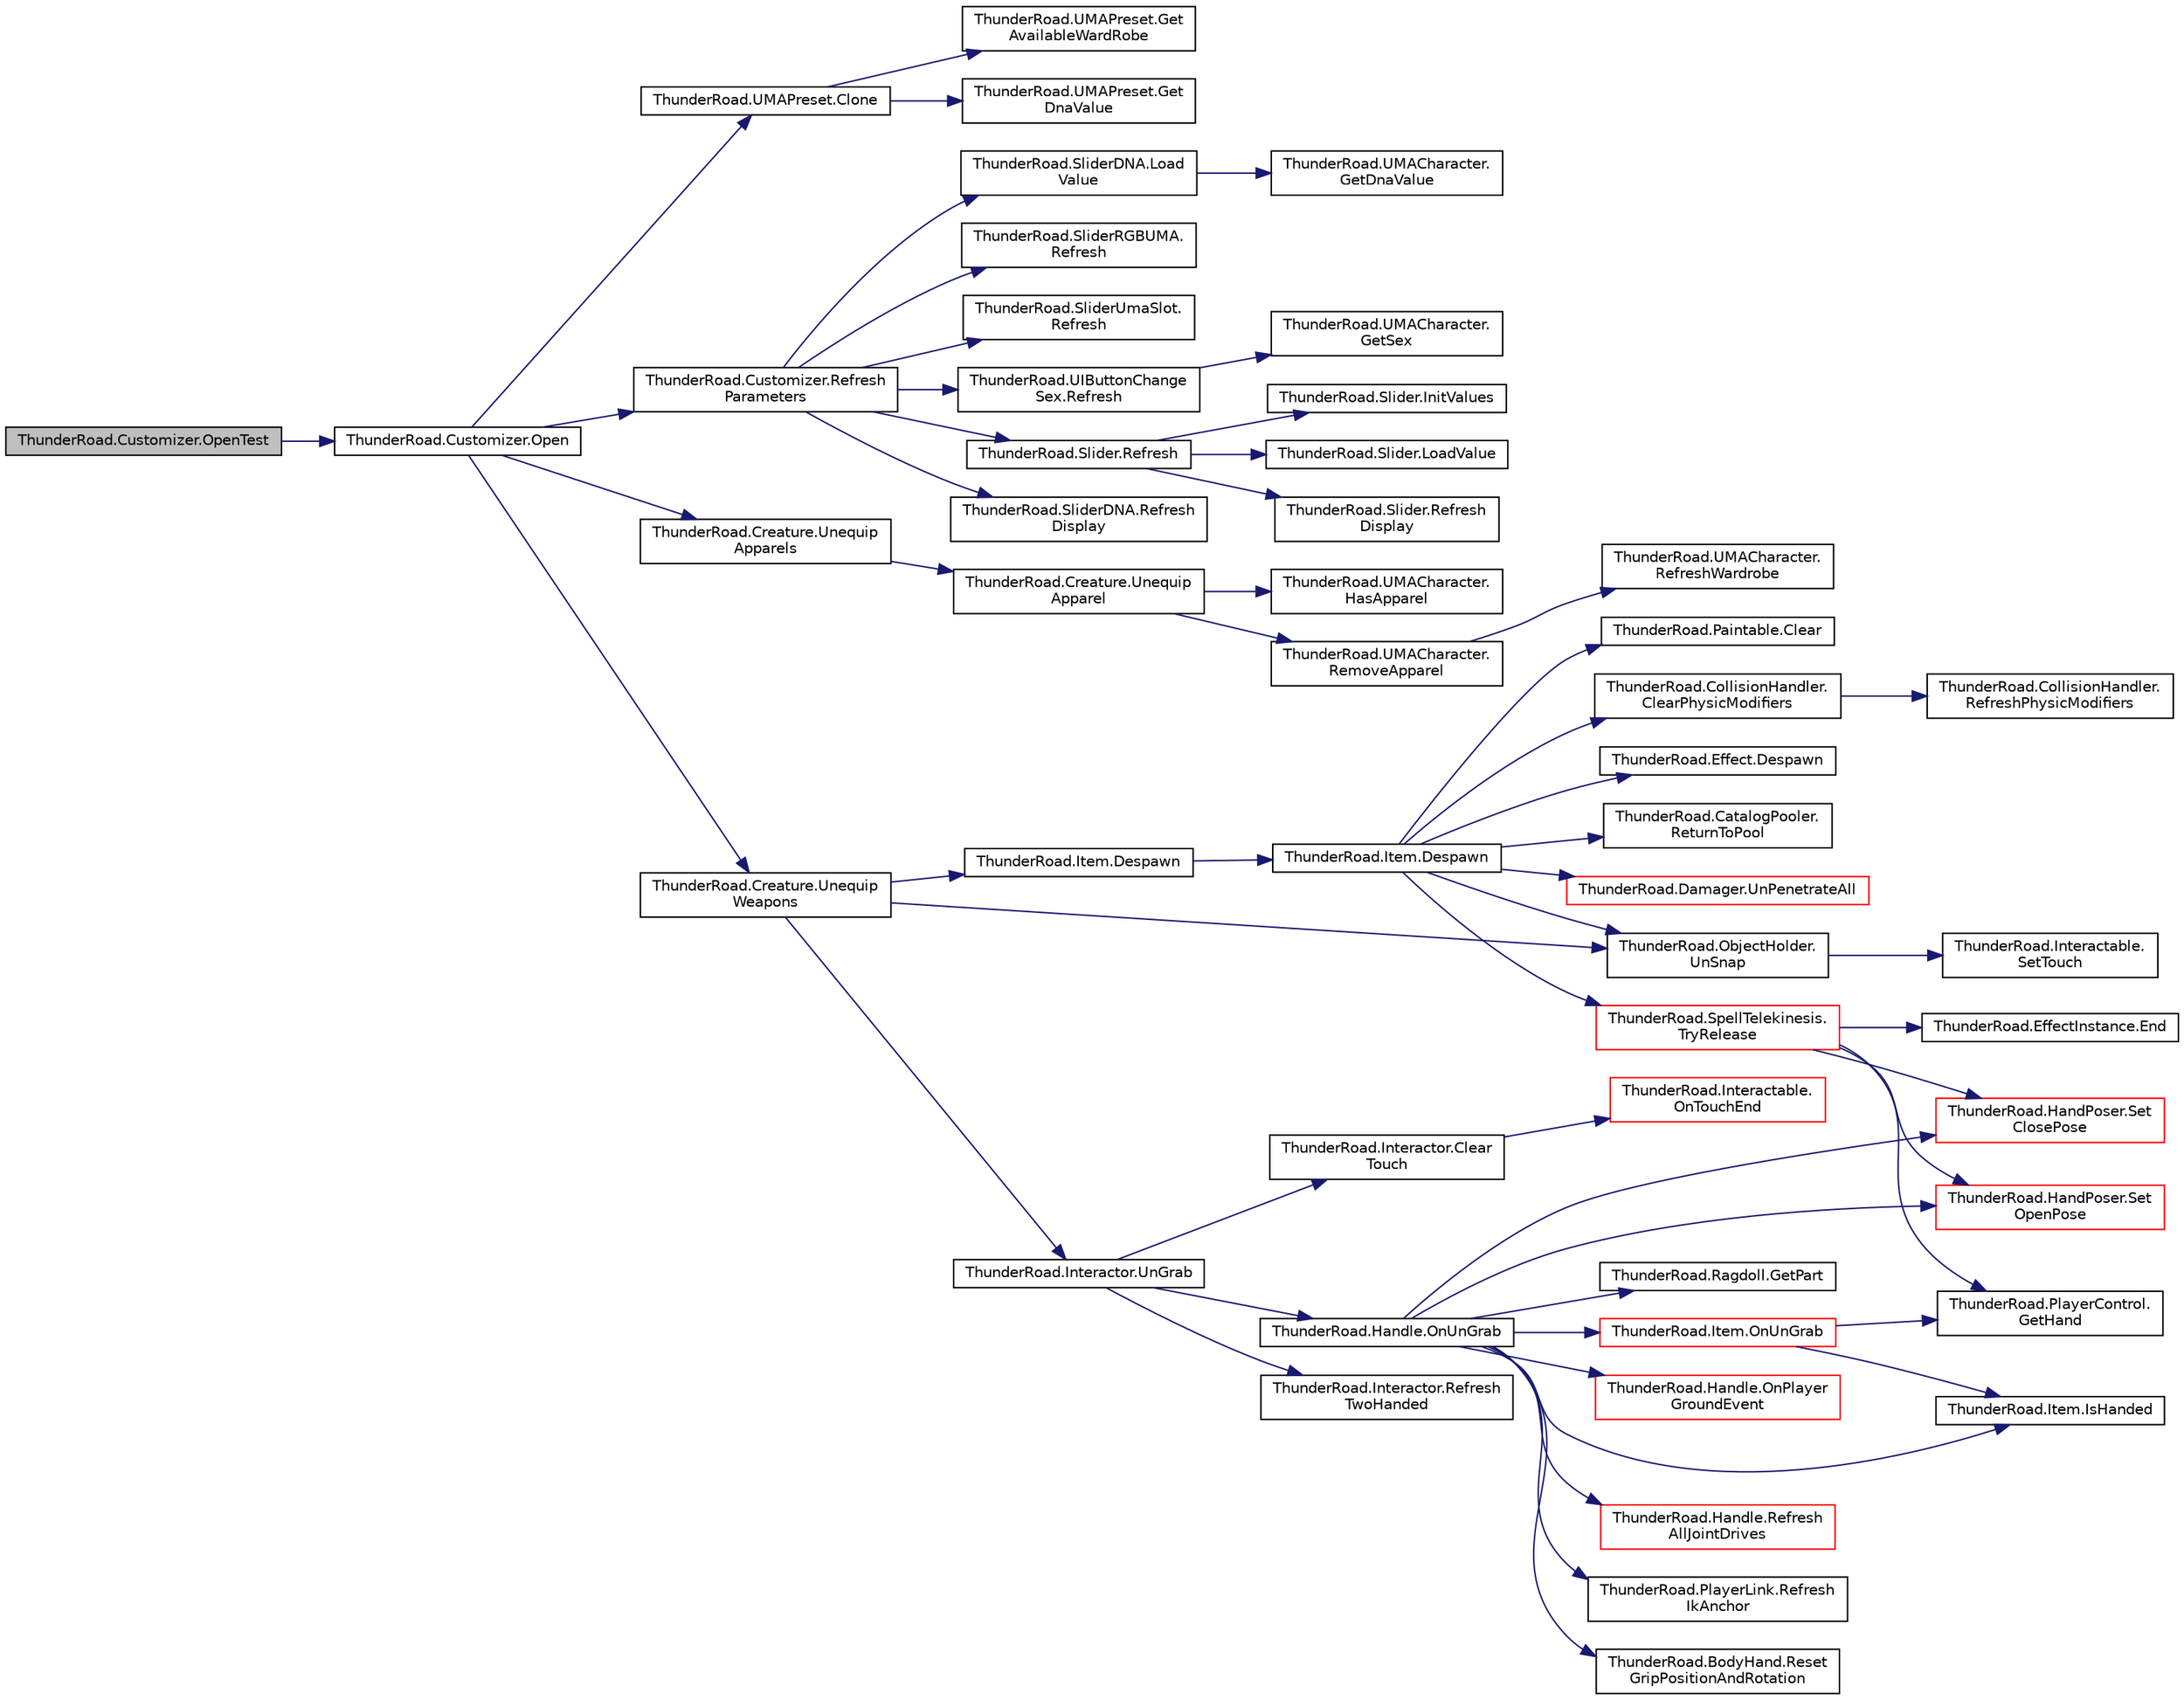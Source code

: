 digraph "ThunderRoad.Customizer.OpenTest"
{
 // LATEX_PDF_SIZE
  edge [fontname="Helvetica",fontsize="10",labelfontname="Helvetica",labelfontsize="10"];
  node [fontname="Helvetica",fontsize="10",shape=record];
  rankdir="LR";
  Node1 [label="ThunderRoad.Customizer.OpenTest",height=0.2,width=0.4,color="black", fillcolor="grey75", style="filled", fontcolor="black",tooltip="Opens the test."];
  Node1 -> Node2 [color="midnightblue",fontsize="10",style="solid",fontname="Helvetica"];
  Node2 [label="ThunderRoad.Customizer.Open",height=0.2,width=0.4,color="black", fillcolor="white", style="filled",URL="$class_thunder_road_1_1_customizer.html#a053675e61b3183f8bb4ad73b21817ae4",tooltip="Opens the specified creature."];
  Node2 -> Node3 [color="midnightblue",fontsize="10",style="solid",fontname="Helvetica"];
  Node3 [label="ThunderRoad.UMAPreset.Clone",height=0.2,width=0.4,color="black", fillcolor="white", style="filled",URL="$class_thunder_road_1_1_u_m_a_preset.html#a7c848abb747d4e0dc361485947904957",tooltip="Clones this instance."];
  Node3 -> Node4 [color="midnightblue",fontsize="10",style="solid",fontname="Helvetica"];
  Node4 [label="ThunderRoad.UMAPreset.Get\lAvailableWardRobe",height=0.2,width=0.4,color="black", fillcolor="white", style="filled",URL="$class_thunder_road_1_1_u_m_a_preset.html#ab22ab3e1d99809ed7cab7f7489434e16",tooltip="Gets the available ward robe."];
  Node3 -> Node5 [color="midnightblue",fontsize="10",style="solid",fontname="Helvetica"];
  Node5 [label="ThunderRoad.UMAPreset.Get\lDnaValue",height=0.2,width=0.4,color="black", fillcolor="white", style="filled",URL="$class_thunder_road_1_1_u_m_a_preset.html#acedceb3c36f3843136079ed694e35fae",tooltip="Gets the dna value."];
  Node2 -> Node6 [color="midnightblue",fontsize="10",style="solid",fontname="Helvetica"];
  Node6 [label="ThunderRoad.Customizer.Refresh\lParameters",height=0.2,width=0.4,color="black", fillcolor="white", style="filled",URL="$class_thunder_road_1_1_customizer.html#a4904762745723400dde55962e041b2eb",tooltip="Refreshes the parameters."];
  Node6 -> Node7 [color="midnightblue",fontsize="10",style="solid",fontname="Helvetica"];
  Node7 [label="ThunderRoad.SliderDNA.Load\lValue",height=0.2,width=0.4,color="black", fillcolor="white", style="filled",URL="$class_thunder_road_1_1_slider_d_n_a.html#a2c5a581611d21cda2d4067c2d2932442",tooltip="Loads the value."];
  Node7 -> Node8 [color="midnightblue",fontsize="10",style="solid",fontname="Helvetica"];
  Node8 [label="ThunderRoad.UMACharacter.\lGetDnaValue",height=0.2,width=0.4,color="black", fillcolor="white", style="filled",URL="$class_thunder_road_1_1_u_m_a_character.html#a4284c73bd190fc2a69c237cb3fc671e1",tooltip=" "];
  Node6 -> Node9 [color="midnightblue",fontsize="10",style="solid",fontname="Helvetica"];
  Node9 [label="ThunderRoad.SliderRGBUMA.\lRefresh",height=0.2,width=0.4,color="black", fillcolor="white", style="filled",URL="$class_thunder_road_1_1_slider_r_g_b_u_m_a.html#a63c399c8a7f44375e6c33926e3c39a6e",tooltip="Refreshes this instance."];
  Node6 -> Node10 [color="midnightblue",fontsize="10",style="solid",fontname="Helvetica"];
  Node10 [label="ThunderRoad.SliderUmaSlot.\lRefresh",height=0.2,width=0.4,color="black", fillcolor="white", style="filled",URL="$class_thunder_road_1_1_slider_uma_slot.html#a25e52ac92b59431cc5fac75a2e5873af",tooltip="Refreshes this instance."];
  Node6 -> Node11 [color="midnightblue",fontsize="10",style="solid",fontname="Helvetica"];
  Node11 [label="ThunderRoad.UIButtonChange\lSex.Refresh",height=0.2,width=0.4,color="black", fillcolor="white", style="filled",URL="$class_thunder_road_1_1_u_i_button_change_sex.html#a958dd0cd9668acd5d15b5d4e6b34f24a",tooltip="Refreshes this instance."];
  Node11 -> Node12 [color="midnightblue",fontsize="10",style="solid",fontname="Helvetica"];
  Node12 [label="ThunderRoad.UMACharacter.\lGetSex",height=0.2,width=0.4,color="black", fillcolor="white", style="filled",URL="$class_thunder_road_1_1_u_m_a_character.html#ae5cd985fd2dcbc70ec4da1f778e4c16d",tooltip="Gets the sex."];
  Node6 -> Node13 [color="midnightblue",fontsize="10",style="solid",fontname="Helvetica"];
  Node13 [label="ThunderRoad.Slider.Refresh",height=0.2,width=0.4,color="black", fillcolor="white", style="filled",URL="$class_thunder_road_1_1_slider.html#aace149b8f0acab1eafba282b8f4afc60",tooltip=" "];
  Node13 -> Node14 [color="midnightblue",fontsize="10",style="solid",fontname="Helvetica"];
  Node14 [label="ThunderRoad.Slider.InitValues",height=0.2,width=0.4,color="black", fillcolor="white", style="filled",URL="$class_thunder_road_1_1_slider.html#a575dc44f230280a5d9a7f62785be3b90",tooltip=" "];
  Node13 -> Node15 [color="midnightblue",fontsize="10",style="solid",fontname="Helvetica"];
  Node15 [label="ThunderRoad.Slider.LoadValue",height=0.2,width=0.4,color="black", fillcolor="white", style="filled",URL="$class_thunder_road_1_1_slider.html#a6739803e926224f6c3501f338eec3a9f",tooltip=" "];
  Node13 -> Node16 [color="midnightblue",fontsize="10",style="solid",fontname="Helvetica"];
  Node16 [label="ThunderRoad.Slider.Refresh\lDisplay",height=0.2,width=0.4,color="black", fillcolor="white", style="filled",URL="$class_thunder_road_1_1_slider.html#a7c2507bd5457f05e58883d5e8093435c",tooltip=" "];
  Node6 -> Node17 [color="midnightblue",fontsize="10",style="solid",fontname="Helvetica"];
  Node17 [label="ThunderRoad.SliderDNA.Refresh\lDisplay",height=0.2,width=0.4,color="black", fillcolor="white", style="filled",URL="$class_thunder_road_1_1_slider_d_n_a.html#a8034c49b1b30c664e8a6224c93e3cb60",tooltip="Refreshes the display."];
  Node2 -> Node18 [color="midnightblue",fontsize="10",style="solid",fontname="Helvetica"];
  Node18 [label="ThunderRoad.Creature.Unequip\lApparels",height=0.2,width=0.4,color="black", fillcolor="white", style="filled",URL="$class_thunder_road_1_1_creature.html#a92974b2a77d1cd10e098de6e74c1baae",tooltip="Unequips the apparels."];
  Node18 -> Node19 [color="midnightblue",fontsize="10",style="solid",fontname="Helvetica"];
  Node19 [label="ThunderRoad.Creature.Unequip\lApparel",height=0.2,width=0.4,color="black", fillcolor="white", style="filled",URL="$class_thunder_road_1_1_creature.html#a917f21e3a2bdbf61a1daef1fed6199d2",tooltip="Unequips the apparel."];
  Node19 -> Node20 [color="midnightblue",fontsize="10",style="solid",fontname="Helvetica"];
  Node20 [label="ThunderRoad.UMACharacter.\lHasApparel",height=0.2,width=0.4,color="black", fillcolor="white", style="filled",URL="$class_thunder_road_1_1_u_m_a_character.html#ac7bc6fe76fe3cbe32c5220d3d5ca7af7",tooltip="Determines whether the specified slot name has apparel."];
  Node19 -> Node21 [color="midnightblue",fontsize="10",style="solid",fontname="Helvetica"];
  Node21 [label="ThunderRoad.UMACharacter.\lRemoveApparel",height=0.2,width=0.4,color="black", fillcolor="white", style="filled",URL="$class_thunder_road_1_1_u_m_a_character.html#ab0e1d608691082ac0a873c8bfecae829",tooltip="Removes the apparel."];
  Node21 -> Node22 [color="midnightblue",fontsize="10",style="solid",fontname="Helvetica"];
  Node22 [label="ThunderRoad.UMACharacter.\lRefreshWardrobe",height=0.2,width=0.4,color="black", fillcolor="white", style="filled",URL="$class_thunder_road_1_1_u_m_a_character.html#ab462342f308553a83729f655a0c90f75",tooltip="Refreshes the wardrobe."];
  Node2 -> Node23 [color="midnightblue",fontsize="10",style="solid",fontname="Helvetica"];
  Node23 [label="ThunderRoad.Creature.Unequip\lWeapons",height=0.2,width=0.4,color="black", fillcolor="white", style="filled",URL="$class_thunder_road_1_1_creature.html#a26d0fbb655182d75c8e369057ab5e85d",tooltip="Unequips the weapons."];
  Node23 -> Node24 [color="midnightblue",fontsize="10",style="solid",fontname="Helvetica"];
  Node24 [label="ThunderRoad.Item.Despawn",height=0.2,width=0.4,color="black", fillcolor="white", style="filled",URL="$class_thunder_road_1_1_item.html#a6bc9fe525c3098357fb3064477cd5d25",tooltip="Despawns the specified delay."];
  Node24 -> Node25 [color="midnightblue",fontsize="10",style="solid",fontname="Helvetica"];
  Node25 [label="ThunderRoad.Item.Despawn",height=0.2,width=0.4,color="black", fillcolor="white", style="filled",URL="$class_thunder_road_1_1_item.html#a6abf7a0bc00f7af7637d9e998bc6b64e",tooltip="Despawns this instance."];
  Node25 -> Node26 [color="midnightblue",fontsize="10",style="solid",fontname="Helvetica"];
  Node26 [label="ThunderRoad.Paintable.Clear",height=0.2,width=0.4,color="black", fillcolor="white", style="filled",URL="$class_thunder_road_1_1_paintable.html#ac8d5a04bf9e92485c895110b2d15a317",tooltip="Clears this instance."];
  Node25 -> Node27 [color="midnightblue",fontsize="10",style="solid",fontname="Helvetica"];
  Node27 [label="ThunderRoad.CollisionHandler.\lClearPhysicModifiers",height=0.2,width=0.4,color="black", fillcolor="white", style="filled",URL="$class_thunder_road_1_1_collision_handler.html#aad7c842f675bc850a9fab4be9bc42aae",tooltip="Clears the physic modifiers."];
  Node27 -> Node28 [color="midnightblue",fontsize="10",style="solid",fontname="Helvetica"];
  Node28 [label="ThunderRoad.CollisionHandler.\lRefreshPhysicModifiers",height=0.2,width=0.4,color="black", fillcolor="white", style="filled",URL="$class_thunder_road_1_1_collision_handler.html#a9baba308d0401342c4f214a885582413",tooltip="Refreshes the physic modifiers."];
  Node25 -> Node29 [color="midnightblue",fontsize="10",style="solid",fontname="Helvetica"];
  Node29 [label="ThunderRoad.Effect.Despawn",height=0.2,width=0.4,color="black", fillcolor="white", style="filled",URL="$class_thunder_road_1_1_effect.html#ac6e493020ac6c4135aeae266f8004594",tooltip="Despawns this instance."];
  Node25 -> Node30 [color="midnightblue",fontsize="10",style="solid",fontname="Helvetica"];
  Node30 [label="ThunderRoad.CatalogPooler.\lReturnToPool",height=0.2,width=0.4,color="black", fillcolor="white", style="filled",URL="$class_thunder_road_1_1_catalog_pooler.html#abd332139fb6f6805b5e1f900ebb2b050",tooltip="Returns to pool."];
  Node25 -> Node31 [color="midnightblue",fontsize="10",style="solid",fontname="Helvetica"];
  Node31 [label="ThunderRoad.SpellTelekinesis.\lTryRelease",height=0.2,width=0.4,color="red", fillcolor="white", style="filled",URL="$class_thunder_road_1_1_spell_telekinesis.html#a7bdbcedcad4520550081bbe13f9d3105",tooltip="Tries the release."];
  Node31 -> Node32 [color="midnightblue",fontsize="10",style="solid",fontname="Helvetica"];
  Node32 [label="ThunderRoad.EffectInstance.End",height=0.2,width=0.4,color="black", fillcolor="white", style="filled",URL="$class_thunder_road_1_1_effect_instance.html#a2145ac61404303ad31bfda14880e77e5",tooltip="Ends the specified loop only."];
  Node31 -> Node33 [color="midnightblue",fontsize="10",style="solid",fontname="Helvetica"];
  Node33 [label="ThunderRoad.PlayerControl.\lGetHand",height=0.2,width=0.4,color="black", fillcolor="white", style="filled",URL="$class_thunder_road_1_1_player_control.html#a35f9d9f52e8ffc5ad4a3b3a8a18541b9",tooltip="Gets the hand."];
  Node31 -> Node48 [color="midnightblue",fontsize="10",style="solid",fontname="Helvetica"];
  Node48 [label="ThunderRoad.HandPoser.Set\lClosePose",height=0.2,width=0.4,color="red", fillcolor="white", style="filled",URL="$class_thunder_road_1_1_hand_poser.html#a343c75f2c13c6390f5dcb55278466712",tooltip="Sets the close pose."];
  Node31 -> Node60 [color="midnightblue",fontsize="10",style="solid",fontname="Helvetica"];
  Node60 [label="ThunderRoad.HandPoser.Set\lOpenPose",height=0.2,width=0.4,color="red", fillcolor="white", style="filled",URL="$class_thunder_road_1_1_hand_poser.html#a3e6c4ca79e2e57ad1824711223f52c99",tooltip="Sets the open pose."];
  Node25 -> Node68 [color="midnightblue",fontsize="10",style="solid",fontname="Helvetica"];
  Node68 [label="ThunderRoad.Damager.UnPenetrateAll",height=0.2,width=0.4,color="red", fillcolor="white", style="filled",URL="$class_thunder_road_1_1_damager.html#a528d5f921eb60bf5695fe265e5223702",tooltip="Uns the penetrate all."];
  Node25 -> Node72 [color="midnightblue",fontsize="10",style="solid",fontname="Helvetica"];
  Node72 [label="ThunderRoad.ObjectHolder.\lUnSnap",height=0.2,width=0.4,color="black", fillcolor="white", style="filled",URL="$class_thunder_road_1_1_object_holder.html#aba8506d2ba878d1dee5e17d7c9738a41",tooltip="Uns the snap."];
  Node72 -> Node73 [color="midnightblue",fontsize="10",style="solid",fontname="Helvetica"];
  Node73 [label="ThunderRoad.Interactable.\lSetTouch",height=0.2,width=0.4,color="black", fillcolor="white", style="filled",URL="$class_thunder_road_1_1_interactable.html#a050a5fc51f8a10b6d1743c45f4de908a",tooltip="Sets the touch."];
  Node23 -> Node74 [color="midnightblue",fontsize="10",style="solid",fontname="Helvetica"];
  Node74 [label="ThunderRoad.Interactor.UnGrab",height=0.2,width=0.4,color="black", fillcolor="white", style="filled",URL="$class_thunder_road_1_1_interactor.html#aac5f1c05c892d8f18262b910ba75c8ae",tooltip="Uns the grab."];
  Node74 -> Node75 [color="midnightblue",fontsize="10",style="solid",fontname="Helvetica"];
  Node75 [label="ThunderRoad.Interactor.Clear\lTouch",height=0.2,width=0.4,color="black", fillcolor="white", style="filled",URL="$class_thunder_road_1_1_interactor.html#a32bff7045c10e93443547097126de42e",tooltip="Clears the touch."];
  Node75 -> Node76 [color="midnightblue",fontsize="10",style="solid",fontname="Helvetica"];
  Node76 [label="ThunderRoad.Interactable.\lOnTouchEnd",height=0.2,width=0.4,color="red", fillcolor="white", style="filled",URL="$class_thunder_road_1_1_interactable.html#a33c2f46971a169e09a6430afeee14039",tooltip="Called when [touch end]."];
  Node74 -> Node83 [color="midnightblue",fontsize="10",style="solid",fontname="Helvetica"];
  Node83 [label="ThunderRoad.Handle.OnUnGrab",height=0.2,width=0.4,color="black", fillcolor="white", style="filled",URL="$class_thunder_road_1_1_handle.html#a75074ab7acb56294512dada6437cd799",tooltip="Called when [un grab]."];
  Node83 -> Node84 [color="midnightblue",fontsize="10",style="solid",fontname="Helvetica"];
  Node84 [label="ThunderRoad.Ragdoll.GetPart",height=0.2,width=0.4,color="black", fillcolor="white", style="filled",URL="$class_thunder_road_1_1_ragdoll.html#a63bb50459ca0652451c1aef3fc8155cb",tooltip="Gets the part."];
  Node83 -> Node85 [color="midnightblue",fontsize="10",style="solid",fontname="Helvetica"];
  Node85 [label="ThunderRoad.Item.IsHanded",height=0.2,width=0.4,color="black", fillcolor="white", style="filled",URL="$class_thunder_road_1_1_item.html#a3f6db977accd385918e6ac7b140e9872",tooltip="Determines whether the specified side is handed."];
  Node83 -> Node86 [color="midnightblue",fontsize="10",style="solid",fontname="Helvetica"];
  Node86 [label="ThunderRoad.Handle.OnPlayer\lGroundEvent",height=0.2,width=0.4,color="red", fillcolor="white", style="filled",URL="$class_thunder_road_1_1_handle.html#ae62c5fccfe4c2ce3a50f2e9d21963572",tooltip="Called when [player ground event]."];
  Node83 -> Node94 [color="midnightblue",fontsize="10",style="solid",fontname="Helvetica"];
  Node94 [label="ThunderRoad.Item.OnUnGrab",height=0.2,width=0.4,color="red", fillcolor="white", style="filled",URL="$class_thunder_road_1_1_item.html#a00f67a71073d5a4877cebb2ab84ee65a",tooltip="Called when [un grab]."];
  Node94 -> Node33 [color="midnightblue",fontsize="10",style="solid",fontname="Helvetica"];
  Node94 -> Node85 [color="midnightblue",fontsize="10",style="solid",fontname="Helvetica"];
  Node83 -> Node101 [color="midnightblue",fontsize="10",style="solid",fontname="Helvetica"];
  Node101 [label="ThunderRoad.Handle.Refresh\lAllJointDrives",height=0.2,width=0.4,color="red", fillcolor="white", style="filled",URL="$class_thunder_road_1_1_handle.html#ad1621fdf3dc9cf924f766dc222cab556",tooltip="Refreshes all joint drives."];
  Node83 -> Node102 [color="midnightblue",fontsize="10",style="solid",fontname="Helvetica"];
  Node102 [label="ThunderRoad.PlayerLink.Refresh\lIkAnchor",height=0.2,width=0.4,color="black", fillcolor="white", style="filled",URL="$class_thunder_road_1_1_player_link.html#ace8e9c4b3db1a9140f273fb5d97a8ac8",tooltip="Refreshes the ik anchor."];
  Node83 -> Node103 [color="midnightblue",fontsize="10",style="solid",fontname="Helvetica"];
  Node103 [label="ThunderRoad.BodyHand.Reset\lGripPositionAndRotation",height=0.2,width=0.4,color="black", fillcolor="white", style="filled",URL="$class_thunder_road_1_1_body_hand.html#a4d85635b5cda5094b32af5a363686c0b",tooltip="Resets the grip position and rotation."];
  Node83 -> Node48 [color="midnightblue",fontsize="10",style="solid",fontname="Helvetica"];
  Node83 -> Node60 [color="midnightblue",fontsize="10",style="solid",fontname="Helvetica"];
  Node74 -> Node104 [color="midnightblue",fontsize="10",style="solid",fontname="Helvetica"];
  Node104 [label="ThunderRoad.Interactor.Refresh\lTwoHanded",height=0.2,width=0.4,color="black", fillcolor="white", style="filled",URL="$class_thunder_road_1_1_interactor.html#ac449186e620c7fef417dc1cad4abaf32",tooltip="Refreshes the two handed."];
  Node23 -> Node72 [color="midnightblue",fontsize="10",style="solid",fontname="Helvetica"];
}
